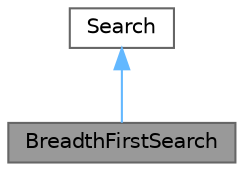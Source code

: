 digraph "BreadthFirstSearch"
{
 // INTERACTIVE_SVG=YES
 // LATEX_PDF_SIZE
  bgcolor="transparent";
  edge [fontname=Helvetica,fontsize=10,labelfontname=Helvetica,labelfontsize=10];
  node [fontname=Helvetica,fontsize=10,shape=box,height=0.2,width=0.4];
  Node1 [id="Node000001",label="BreadthFirstSearch",height=0.2,width=0.4,color="gray40", fillcolor="grey60", style="filled", fontcolor="black",tooltip="Breadth-first search algorithm implementation."];
  Node2 -> Node1 [id="edge1_Node000001_Node000002",dir="back",color="steelblue1",style="solid",tooltip=" "];
  Node2 [id="Node000002",label="Search",height=0.2,width=0.4,color="gray40", fillcolor="white", style="filled",URL="$classSearch.html",tooltip=" "];
}
